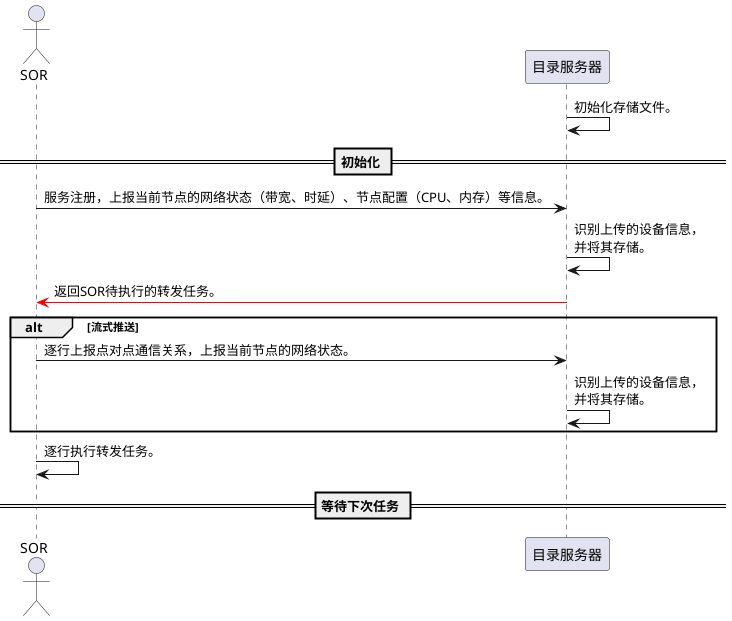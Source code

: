 '@startuml
'actor       m       as c order 0
'participant s1        as s1 order 1
'participant s2        as s2 order 2
'participant s3        as s3 order 3
'participant s4        as s4 order 4
'database    s     as s order 5
'collections 目录服务器   as ml order 6
'group register
's1 -> ml : restart auto register
's2 -> ml : restart auto register
's3 -> ml : restart auto register
's4 -> ml : restart auto register
's -> ml : server manual register
'end
'group service
'group ml select manually or randomly
'end
'group client request
'end
'group UDP message transmission
'end
'group update services after 1 day
'group ml select manually
'end
'group client request
'end
'group UDP message transmission
'end
'end
'end
'
'newpage
'
'group ml select manually or randomly
'ml -> s4 : select first node
's4 o<->o s1 : IPSec start
's4 --> s1 : wait for forward
's4 o-> ml : auto upload data by gRPC async
'ml -> ml : update and \nshow all paths async
'activate ml
'ml -> s1 : select last node and start forward
's1 o<->o s : IPSec start
's1 --> s : wait for forward
's1 o-> ml : auto upload data by gRPC async
'deactivate ml
'ml -> ml : update and \nshow all paths async
'activate ml
'end
'
'group client request
'c ->x ml : request service [serverID]
'c -> ml : request service again[serverID]
'ml -> c : response [sor4-IP:PORT]
'c --> s4 : build UDP connection!
'end
'group UDP message transmission
'c <-->(10) s4 : send UDP message
's4 <-->(10) s1 : forward ESP(UDP) message
's1 <-->(10) s : deliver ESP(UDP) message
'end
'deactivate ml
'
'
''group service
''group ml select manually
''ml -> s4 : manual select first node
''s4 o<->o s1 : IPSec start
''s4 --> s1 : wait for forward
''s4 o-> ml : auto upload data by gRPC async
''ml -> ml : update and \nshow all paths async
''activate ml
''ml -> s1 : manual select last node and start forward
''s1 o<->o s : IPSec start
''s1 --> s : wait for forward
''s1 o-> ml : auto upload data by gRPC async
''deactivate ml
''ml -> ml : update and \nshow all paths async
''activate ml
''end
''group client request
''c ->x ml : request service [serverID]
''c -> ml : request service again[serverID]
''ml -> c : response [sor4-IP:PORT]
''c --> s4 : build UDP connection!
''end
''group UDP message transmission
''c <-->(10) s4 : send UDP message
''s4 <-->(10) s1 : forward ESP(UDP) message
''s1 <-->(10) s : deliver ESP(UDP) message
''end
''deactivate ml
''
''group update services after 1 day
''group ml select manually
''end
''group client request
''end
''group UDP message transmission
''end
''end
''end


@startuml
actor    SOR     as z
participant 目录服务器   as ml
ml -> ml : 初始化存储文件。
== 初始化 ==
z -> ml : 服务注册，上报当前节点的网络状态（带宽、时延）、节点配置（CPU、内存）等信息。
ml -> ml: 识别上传的设备信息，\n并将其存储。
ml -[#red]> z: 返回SOR待执行的转发任务。
alt  流式推送
    z -> ml : 逐行上报点对点通信关系，上报当前节点的网络状态。
    ml -> ml: 识别上传的设备信息，\n并将其存储。
end
z -> z : 逐行执行转发任务。
== 等待下次任务 ==
@enduml
